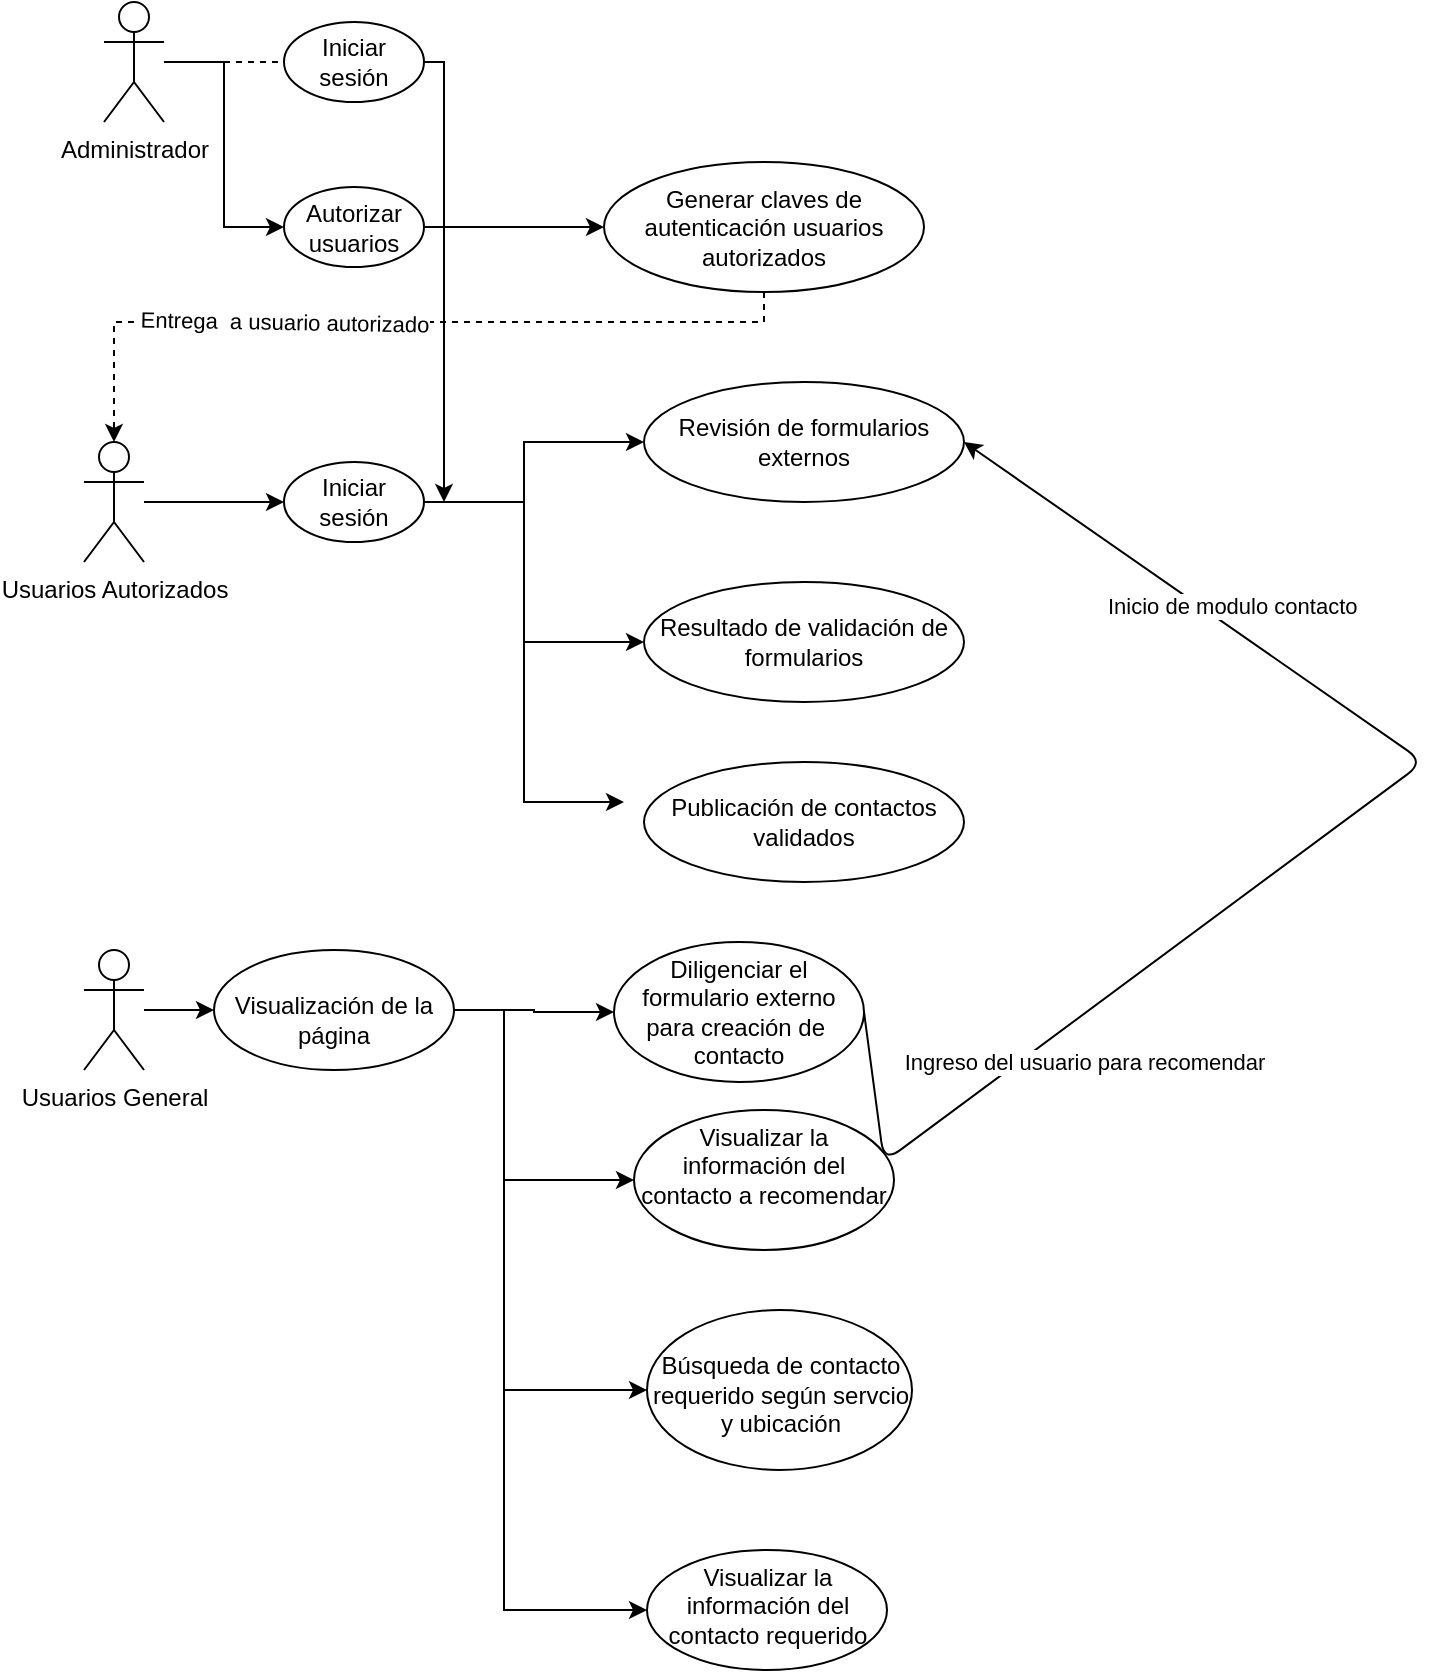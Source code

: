 <mxfile version="15.1.1" type="github">
  <diagram id="zgLd770Cf6noGVPnSQC5" name="Page-1">
    <mxGraphModel dx="1847" dy="750" grid="1" gridSize="10" guides="1" tooltips="1" connect="1" arrows="1" fold="1" page="1" pageScale="1" pageWidth="850" pageHeight="1100" math="0" shadow="0">
      <root>
        <mxCell id="0" />
        <mxCell id="1" parent="0" />
        <mxCell id="3q7A0d4ADy9YNiZuYeLh-3" style="edgeStyle=orthogonalEdgeStyle;rounded=0;orthogonalLoop=1;jettySize=auto;html=1;exitX=1;exitY=0.5;exitDx=0;exitDy=0;" edge="1" parent="1" source="CWv5y_CbBSuaEag7CATC-2">
          <mxGeometry relative="1" as="geometry">
            <mxPoint x="85" y="120" as="sourcePoint" />
            <mxPoint x="240" y="290" as="targetPoint" />
            <Array as="points">
              <mxPoint x="240" y="70" />
            </Array>
          </mxGeometry>
        </mxCell>
        <mxCell id="CWv5y_CbBSuaEag7CATC-24" style="edgeStyle=orthogonalEdgeStyle;rounded=0;orthogonalLoop=1;jettySize=auto;html=1;entryX=0;entryY=0.5;entryDx=0;entryDy=0;" parent="1" source="CWv5y_CbBSuaEag7CATC-1" target="CWv5y_CbBSuaEag7CATC-8" edge="1">
          <mxGeometry relative="1" as="geometry" />
        </mxCell>
        <mxCell id="CWv5y_CbBSuaEag7CATC-1" value="Administrador" style="shape=umlActor;verticalLabelPosition=bottom;verticalAlign=top;html=1;outlineConnect=0;" parent="1" vertex="1">
          <mxGeometry x="70" y="40" width="30" height="60" as="geometry" />
        </mxCell>
        <mxCell id="CWv5y_CbBSuaEag7CATC-2" value="Iniciar sesión" style="ellipse;whiteSpace=wrap;html=1;" parent="1" vertex="1">
          <mxGeometry x="160" y="50" width="70" height="40" as="geometry" />
        </mxCell>
        <mxCell id="CWv5y_CbBSuaEag7CATC-25" style="edgeStyle=orthogonalEdgeStyle;rounded=0;orthogonalLoop=1;jettySize=auto;html=1;exitX=1;exitY=0.5;exitDx=0;exitDy=0;entryX=0;entryY=0.5;entryDx=0;entryDy=0;" parent="1" source="CWv5y_CbBSuaEag7CATC-8" edge="1" target="CWv5y_CbBSuaEag7CATC-9">
          <mxGeometry relative="1" as="geometry">
            <mxPoint x="310" y="225" as="targetPoint" />
          </mxGeometry>
        </mxCell>
        <mxCell id="CWv5y_CbBSuaEag7CATC-8" value="Autorizar usuarios" style="ellipse;whiteSpace=wrap;html=1;" parent="1" vertex="1">
          <mxGeometry x="160" y="132.5" width="70" height="40" as="geometry" />
        </mxCell>
        <mxCell id="CWv5y_CbBSuaEag7CATC-35" style="edgeStyle=orthogonalEdgeStyle;rounded=0;orthogonalLoop=1;jettySize=auto;html=1;exitX=0.5;exitY=1;exitDx=0;exitDy=0;dashed=1;" parent="1" source="CWv5y_CbBSuaEag7CATC-9" edge="1">
          <mxGeometry relative="1" as="geometry">
            <mxPoint x="75" y="260" as="targetPoint" />
            <Array as="points">
              <mxPoint x="400" y="200" />
              <mxPoint x="75" y="200" />
            </Array>
          </mxGeometry>
        </mxCell>
        <mxCell id="CWv5y_CbBSuaEag7CATC-36" value="Entrega&amp;nbsp; a usuario autorizado" style="edgeLabel;html=1;align=center;verticalAlign=middle;resizable=0;points=[];rotation=1;" parent="CWv5y_CbBSuaEag7CATC-35" vertex="1" connectable="0">
          <mxGeometry x="-0.045" relative="1" as="geometry">
            <mxPoint x="-64" as="offset" />
          </mxGeometry>
        </mxCell>
        <mxCell id="CWv5y_CbBSuaEag7CATC-9" value="Generar claves de autenticación usuarios autorizados" style="ellipse;whiteSpace=wrap;html=1;" parent="1" vertex="1">
          <mxGeometry x="320" y="120" width="160" height="65" as="geometry" />
        </mxCell>
        <mxCell id="CWv5y_CbBSuaEag7CATC-10" value="Revisión de formularios externos" style="ellipse;whiteSpace=wrap;html=1;" parent="1" vertex="1">
          <mxGeometry x="340" y="230" width="160" height="60" as="geometry" />
        </mxCell>
        <mxCell id="CWv5y_CbBSuaEag7CATC-11" value="Resultado de validación de formularios" style="ellipse;whiteSpace=wrap;html=1;" parent="1" vertex="1">
          <mxGeometry x="340" y="330" width="160" height="60" as="geometry" />
        </mxCell>
        <mxCell id="CWv5y_CbBSuaEag7CATC-13" value="Publicación de contactos validados" style="ellipse;whiteSpace=wrap;html=1;" parent="1" vertex="1">
          <mxGeometry x="340" y="420" width="160" height="60" as="geometry" />
        </mxCell>
        <mxCell id="CWv5y_CbBSuaEag7CATC-28" style="edgeStyle=orthogonalEdgeStyle;rounded=0;orthogonalLoop=1;jettySize=auto;html=1;" parent="1" source="CWv5y_CbBSuaEag7CATC-14" target="CWv5y_CbBSuaEag7CATC-27" edge="1">
          <mxGeometry relative="1" as="geometry" />
        </mxCell>
        <mxCell id="CWv5y_CbBSuaEag7CATC-14" value="Usuarios Autorizados" style="shape=umlActor;verticalLabelPosition=bottom;verticalAlign=top;html=1;outlineConnect=0;" parent="1" vertex="1">
          <mxGeometry x="60" y="260" width="30" height="60" as="geometry" />
        </mxCell>
        <mxCell id="CWv5y_CbBSuaEag7CATC-15" value="" style="endArrow=none;dashed=1;html=1;entryX=0;entryY=0.5;entryDx=0;entryDy=0;edgeStyle=orthogonalEdgeStyle;" parent="1" source="CWv5y_CbBSuaEag7CATC-1" target="CWv5y_CbBSuaEag7CATC-2" edge="1">
          <mxGeometry width="50" height="50" relative="1" as="geometry">
            <mxPoint x="180" y="160" as="sourcePoint" />
            <mxPoint x="230" y="110" as="targetPoint" />
          </mxGeometry>
        </mxCell>
        <mxCell id="CWv5y_CbBSuaEag7CATC-29" style="edgeStyle=orthogonalEdgeStyle;rounded=0;orthogonalLoop=1;jettySize=auto;html=1;exitX=1;exitY=0.5;exitDx=0;exitDy=0;entryX=0;entryY=0.5;entryDx=0;entryDy=0;" parent="1" source="CWv5y_CbBSuaEag7CATC-27" target="CWv5y_CbBSuaEag7CATC-10" edge="1">
          <mxGeometry relative="1" as="geometry">
            <Array as="points">
              <mxPoint x="280" y="290" />
              <mxPoint x="280" y="260" />
            </Array>
          </mxGeometry>
        </mxCell>
        <mxCell id="CWv5y_CbBSuaEag7CATC-30" style="edgeStyle=orthogonalEdgeStyle;rounded=0;orthogonalLoop=1;jettySize=auto;html=1;exitX=1;exitY=0.5;exitDx=0;exitDy=0;entryX=0;entryY=0.5;entryDx=0;entryDy=0;" parent="1" source="CWv5y_CbBSuaEag7CATC-27" target="CWv5y_CbBSuaEag7CATC-11" edge="1">
          <mxGeometry relative="1" as="geometry">
            <Array as="points">
              <mxPoint x="280" y="290" />
              <mxPoint x="280" y="360" />
            </Array>
          </mxGeometry>
        </mxCell>
        <mxCell id="CWv5y_CbBSuaEag7CATC-27" value="Iniciar sesión" style="ellipse;whiteSpace=wrap;html=1;" parent="1" vertex="1">
          <mxGeometry x="160" y="270" width="70" height="40" as="geometry" />
        </mxCell>
        <mxCell id="3q7A0d4ADy9YNiZuYeLh-5" style="edgeStyle=orthogonalEdgeStyle;rounded=0;orthogonalLoop=1;jettySize=auto;html=1;exitX=1;exitY=0.5;exitDx=0;exitDy=0;" edge="1" parent="1" source="CWv5y_CbBSuaEag7CATC-27">
          <mxGeometry relative="1" as="geometry">
            <mxPoint x="240" y="300" as="sourcePoint" />
            <mxPoint x="330" y="440" as="targetPoint" />
            <Array as="points">
              <mxPoint x="280" y="290" />
              <mxPoint x="280" y="440" />
            </Array>
          </mxGeometry>
        </mxCell>
        <mxCell id="3q7A0d4ADy9YNiZuYeLh-10" value="" style="edgeStyle=orthogonalEdgeStyle;rounded=0;orthogonalLoop=1;jettySize=auto;html=1;" edge="1" parent="1" source="3q7A0d4ADy9YNiZuYeLh-6" target="3q7A0d4ADy9YNiZuYeLh-9">
          <mxGeometry relative="1" as="geometry" />
        </mxCell>
        <mxCell id="3q7A0d4ADy9YNiZuYeLh-6" value="Usuarios General" style="shape=umlActor;verticalLabelPosition=bottom;verticalAlign=top;html=1;outlineConnect=0;" vertex="1" parent="1">
          <mxGeometry x="60" y="514" width="30" height="60" as="geometry" />
        </mxCell>
        <mxCell id="3q7A0d4ADy9YNiZuYeLh-12" value="" style="edgeStyle=orthogonalEdgeStyle;rounded=0;orthogonalLoop=1;jettySize=auto;html=1;" edge="1" parent="1" source="3q7A0d4ADy9YNiZuYeLh-9" target="3q7A0d4ADy9YNiZuYeLh-11">
          <mxGeometry relative="1" as="geometry" />
        </mxCell>
        <mxCell id="3q7A0d4ADy9YNiZuYeLh-14" value="" style="edgeStyle=orthogonalEdgeStyle;rounded=0;orthogonalLoop=1;jettySize=auto;html=1;entryX=0;entryY=0.5;entryDx=0;entryDy=0;" edge="1" parent="1" source="3q7A0d4ADy9YNiZuYeLh-9" target="3q7A0d4ADy9YNiZuYeLh-13">
          <mxGeometry relative="1" as="geometry">
            <Array as="points">
              <mxPoint x="270" y="544" />
              <mxPoint x="270" y="734" />
            </Array>
          </mxGeometry>
        </mxCell>
        <mxCell id="3q7A0d4ADy9YNiZuYeLh-16" value="" style="edgeStyle=orthogonalEdgeStyle;rounded=0;orthogonalLoop=1;jettySize=auto;html=1;entryX=0;entryY=0.5;entryDx=0;entryDy=0;" edge="1" parent="1" source="3q7A0d4ADy9YNiZuYeLh-9" target="3q7A0d4ADy9YNiZuYeLh-15">
          <mxGeometry relative="1" as="geometry">
            <Array as="points">
              <mxPoint x="270" y="544" />
              <mxPoint x="270" y="629" />
            </Array>
          </mxGeometry>
        </mxCell>
        <mxCell id="3q7A0d4ADy9YNiZuYeLh-19" value="" style="edgeStyle=orthogonalEdgeStyle;rounded=0;orthogonalLoop=1;jettySize=auto;html=1;entryX=0;entryY=0.5;entryDx=0;entryDy=0;" edge="1" parent="1" source="3q7A0d4ADy9YNiZuYeLh-9" target="3q7A0d4ADy9YNiZuYeLh-18">
          <mxGeometry relative="1" as="geometry">
            <Array as="points">
              <mxPoint x="270" y="544" />
              <mxPoint x="270" y="844" />
            </Array>
          </mxGeometry>
        </mxCell>
        <mxCell id="3q7A0d4ADy9YNiZuYeLh-9" value="&lt;br&gt;Visualización de la &lt;br&gt;página" style="ellipse;whiteSpace=wrap;html=1;verticalAlign=top;" vertex="1" parent="1">
          <mxGeometry x="125" y="514" width="120" height="60" as="geometry" />
        </mxCell>
        <mxCell id="3q7A0d4ADy9YNiZuYeLh-11" value="Diligenciar el formulario externo para creación de&amp;nbsp; contacto" style="ellipse;whiteSpace=wrap;html=1;verticalAlign=top;" vertex="1" parent="1">
          <mxGeometry x="325" y="510" width="125" height="70" as="geometry" />
        </mxCell>
        <mxCell id="3q7A0d4ADy9YNiZuYeLh-13" value="&lt;br&gt;Búsqueda de contacto requerido según servcio y ubicación" style="ellipse;whiteSpace=wrap;html=1;verticalAlign=top;" vertex="1" parent="1">
          <mxGeometry x="341.5" y="694" width="132.5" height="80" as="geometry" />
        </mxCell>
        <mxCell id="3q7A0d4ADy9YNiZuYeLh-15" value="Visualizar la información del contacto a recomendar" style="ellipse;whiteSpace=wrap;html=1;verticalAlign=top;" vertex="1" parent="1">
          <mxGeometry x="335" y="594" width="130" height="70" as="geometry" />
        </mxCell>
        <mxCell id="3q7A0d4ADy9YNiZuYeLh-18" value="Visualizar la información del contacto requerido" style="ellipse;whiteSpace=wrap;html=1;verticalAlign=top;" vertex="1" parent="1">
          <mxGeometry x="341.5" y="814" width="120" height="60" as="geometry" />
        </mxCell>
        <mxCell id="3q7A0d4ADy9YNiZuYeLh-22" value="" style="endArrow=classic;html=1;exitX=1;exitY=0.5;exitDx=0;exitDy=0;entryX=1;entryY=0.5;entryDx=0;entryDy=0;" edge="1" parent="1" source="3q7A0d4ADy9YNiZuYeLh-11" target="CWv5y_CbBSuaEag7CATC-10">
          <mxGeometry relative="1" as="geometry">
            <mxPoint x="590" y="330" as="sourcePoint" />
            <mxPoint x="670" y="490" as="targetPoint" />
            <Array as="points">
              <mxPoint x="460" y="620" />
              <mxPoint x="730" y="420" />
            </Array>
          </mxGeometry>
        </mxCell>
        <mxCell id="3q7A0d4ADy9YNiZuYeLh-23" value="Ingreso del usuario para recomendar" style="edgeLabel;resizable=0;html=1;align=center;verticalAlign=middle;" connectable="0" vertex="1" parent="3q7A0d4ADy9YNiZuYeLh-22">
          <mxGeometry relative="1" as="geometry">
            <mxPoint x="-117" y="111" as="offset" />
          </mxGeometry>
        </mxCell>
        <mxCell id="3q7A0d4ADy9YNiZuYeLh-24" value="Inicio de modulo contacto" style="edgeLabel;resizable=0;html=1;align=left;verticalAlign=bottom;" connectable="0" vertex="1" parent="3q7A0d4ADy9YNiZuYeLh-22">
          <mxGeometry x="-1" relative="1" as="geometry">
            <mxPoint x="120" y="-195" as="offset" />
          </mxGeometry>
        </mxCell>
      </root>
    </mxGraphModel>
  </diagram>
</mxfile>
